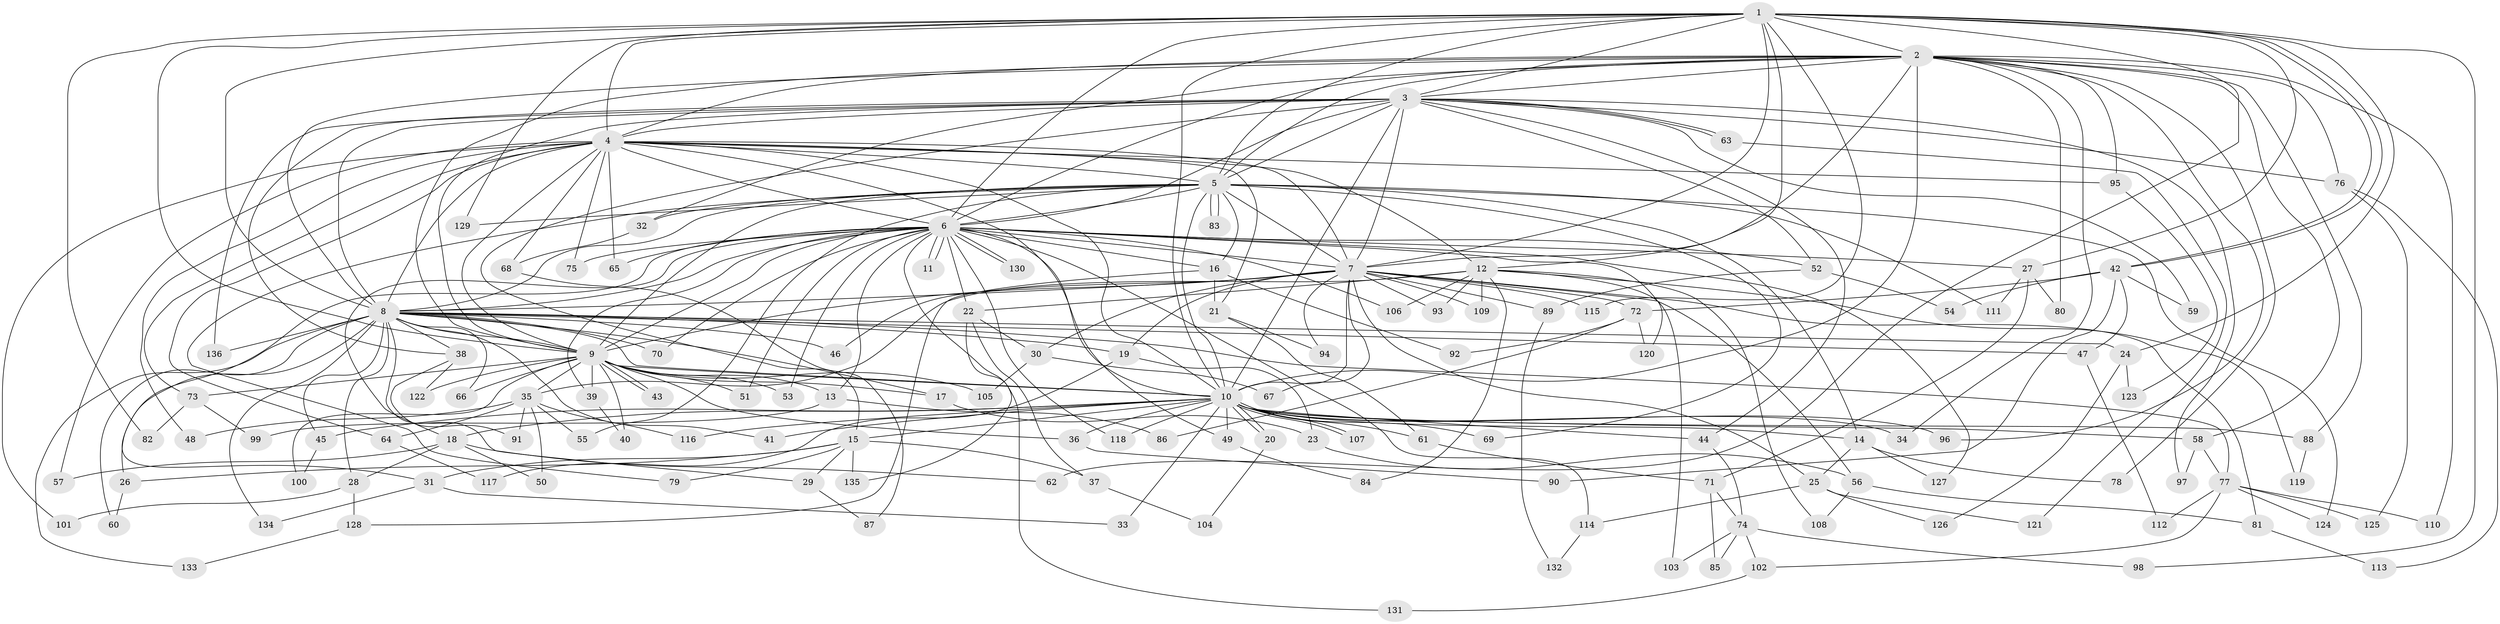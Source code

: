 // coarse degree distribution, {37: 0.009708737864077669, 18: 0.009708737864077669, 17: 0.019417475728155338, 20: 0.019417475728155338, 25: 0.009708737864077669, 23: 0.009708737864077669, 29: 0.009708737864077669, 1: 0.019417475728155338, 13: 0.009708737864077669, 4: 0.10679611650485436, 8: 0.038834951456310676, 5: 0.019417475728155338, 3: 0.17475728155339806, 6: 0.009708737864077669, 2: 0.5048543689320388, 7: 0.02912621359223301}
// Generated by graph-tools (version 1.1) at 2025/41/03/06/25 10:41:39]
// undirected, 136 vertices, 297 edges
graph export_dot {
graph [start="1"]
  node [color=gray90,style=filled];
  1;
  2;
  3;
  4;
  5;
  6;
  7;
  8;
  9;
  10;
  11;
  12;
  13;
  14;
  15;
  16;
  17;
  18;
  19;
  20;
  21;
  22;
  23;
  24;
  25;
  26;
  27;
  28;
  29;
  30;
  31;
  32;
  33;
  34;
  35;
  36;
  37;
  38;
  39;
  40;
  41;
  42;
  43;
  44;
  45;
  46;
  47;
  48;
  49;
  50;
  51;
  52;
  53;
  54;
  55;
  56;
  57;
  58;
  59;
  60;
  61;
  62;
  63;
  64;
  65;
  66;
  67;
  68;
  69;
  70;
  71;
  72;
  73;
  74;
  75;
  76;
  77;
  78;
  79;
  80;
  81;
  82;
  83;
  84;
  85;
  86;
  87;
  88;
  89;
  90;
  91;
  92;
  93;
  94;
  95;
  96;
  97;
  98;
  99;
  100;
  101;
  102;
  103;
  104;
  105;
  106;
  107;
  108;
  109;
  110;
  111;
  112;
  113;
  114;
  115;
  116;
  117;
  118;
  119;
  120;
  121;
  122;
  123;
  124;
  125;
  126;
  127;
  128;
  129;
  130;
  131;
  132;
  133;
  134;
  135;
  136;
  1 -- 2;
  1 -- 3;
  1 -- 4;
  1 -- 5;
  1 -- 6;
  1 -- 7;
  1 -- 8;
  1 -- 9;
  1 -- 10;
  1 -- 12;
  1 -- 24;
  1 -- 27;
  1 -- 42;
  1 -- 42;
  1 -- 62;
  1 -- 82;
  1 -- 98;
  1 -- 115;
  1 -- 129;
  2 -- 3;
  2 -- 4;
  2 -- 5;
  2 -- 6;
  2 -- 7;
  2 -- 8;
  2 -- 9;
  2 -- 10;
  2 -- 32;
  2 -- 34;
  2 -- 58;
  2 -- 76;
  2 -- 78;
  2 -- 80;
  2 -- 88;
  2 -- 95;
  2 -- 96;
  2 -- 110;
  3 -- 4;
  3 -- 5;
  3 -- 6;
  3 -- 7;
  3 -- 8;
  3 -- 9;
  3 -- 10;
  3 -- 15;
  3 -- 38;
  3 -- 44;
  3 -- 52;
  3 -- 59;
  3 -- 63;
  3 -- 63;
  3 -- 76;
  3 -- 97;
  3 -- 136;
  4 -- 5;
  4 -- 6;
  4 -- 7;
  4 -- 8;
  4 -- 9;
  4 -- 10;
  4 -- 12;
  4 -- 21;
  4 -- 48;
  4 -- 49;
  4 -- 57;
  4 -- 64;
  4 -- 65;
  4 -- 68;
  4 -- 73;
  4 -- 75;
  4 -- 95;
  4 -- 101;
  5 -- 6;
  5 -- 7;
  5 -- 8;
  5 -- 9;
  5 -- 10;
  5 -- 14;
  5 -- 16;
  5 -- 32;
  5 -- 55;
  5 -- 69;
  5 -- 79;
  5 -- 83;
  5 -- 83;
  5 -- 111;
  5 -- 124;
  5 -- 129;
  6 -- 7;
  6 -- 8;
  6 -- 9;
  6 -- 10;
  6 -- 11;
  6 -- 11;
  6 -- 13;
  6 -- 16;
  6 -- 18;
  6 -- 22;
  6 -- 27;
  6 -- 31;
  6 -- 39;
  6 -- 51;
  6 -- 52;
  6 -- 53;
  6 -- 65;
  6 -- 70;
  6 -- 75;
  6 -- 106;
  6 -- 114;
  6 -- 118;
  6 -- 120;
  6 -- 127;
  6 -- 130;
  6 -- 130;
  6 -- 131;
  7 -- 8;
  7 -- 9;
  7 -- 10;
  7 -- 19;
  7 -- 25;
  7 -- 30;
  7 -- 46;
  7 -- 56;
  7 -- 67;
  7 -- 72;
  7 -- 81;
  7 -- 89;
  7 -- 93;
  7 -- 94;
  7 -- 109;
  7 -- 115;
  8 -- 9;
  8 -- 10;
  8 -- 17;
  8 -- 19;
  8 -- 24;
  8 -- 26;
  8 -- 28;
  8 -- 29;
  8 -- 38;
  8 -- 41;
  8 -- 45;
  8 -- 46;
  8 -- 47;
  8 -- 60;
  8 -- 66;
  8 -- 70;
  8 -- 77;
  8 -- 133;
  8 -- 134;
  8 -- 136;
  9 -- 10;
  9 -- 13;
  9 -- 17;
  9 -- 35;
  9 -- 36;
  9 -- 39;
  9 -- 40;
  9 -- 43;
  9 -- 43;
  9 -- 51;
  9 -- 53;
  9 -- 66;
  9 -- 73;
  9 -- 100;
  9 -- 105;
  9 -- 122;
  10 -- 14;
  10 -- 15;
  10 -- 18;
  10 -- 20;
  10 -- 20;
  10 -- 33;
  10 -- 34;
  10 -- 36;
  10 -- 41;
  10 -- 44;
  10 -- 45;
  10 -- 49;
  10 -- 58;
  10 -- 61;
  10 -- 69;
  10 -- 88;
  10 -- 96;
  10 -- 107;
  10 -- 107;
  10 -- 116;
  10 -- 118;
  12 -- 22;
  12 -- 35;
  12 -- 84;
  12 -- 93;
  12 -- 103;
  12 -- 106;
  12 -- 108;
  12 -- 109;
  12 -- 119;
  13 -- 86;
  13 -- 99;
  14 -- 25;
  14 -- 78;
  14 -- 127;
  15 -- 26;
  15 -- 29;
  15 -- 31;
  15 -- 37;
  15 -- 79;
  15 -- 135;
  16 -- 21;
  16 -- 92;
  16 -- 128;
  17 -- 23;
  18 -- 28;
  18 -- 50;
  18 -- 57;
  18 -- 62;
  19 -- 23;
  19 -- 117;
  20 -- 104;
  21 -- 61;
  21 -- 94;
  22 -- 30;
  22 -- 37;
  22 -- 135;
  23 -- 56;
  24 -- 123;
  24 -- 126;
  25 -- 114;
  25 -- 121;
  25 -- 126;
  26 -- 60;
  27 -- 71;
  27 -- 80;
  27 -- 111;
  28 -- 101;
  28 -- 128;
  29 -- 87;
  30 -- 67;
  30 -- 105;
  31 -- 33;
  31 -- 134;
  32 -- 68;
  35 -- 48;
  35 -- 50;
  35 -- 55;
  35 -- 64;
  35 -- 91;
  35 -- 116;
  36 -- 90;
  37 -- 104;
  38 -- 91;
  38 -- 122;
  39 -- 40;
  42 -- 47;
  42 -- 54;
  42 -- 59;
  42 -- 72;
  42 -- 90;
  44 -- 74;
  45 -- 100;
  47 -- 112;
  49 -- 84;
  52 -- 54;
  52 -- 89;
  56 -- 81;
  56 -- 108;
  58 -- 77;
  58 -- 97;
  61 -- 71;
  63 -- 121;
  64 -- 117;
  68 -- 87;
  71 -- 74;
  71 -- 85;
  72 -- 86;
  72 -- 92;
  72 -- 120;
  73 -- 82;
  73 -- 99;
  74 -- 85;
  74 -- 98;
  74 -- 102;
  74 -- 103;
  76 -- 113;
  76 -- 125;
  77 -- 102;
  77 -- 110;
  77 -- 112;
  77 -- 124;
  77 -- 125;
  81 -- 113;
  88 -- 119;
  89 -- 132;
  95 -- 123;
  102 -- 131;
  114 -- 132;
  128 -- 133;
}
